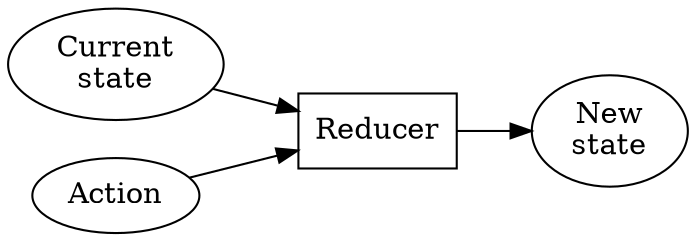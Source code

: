 digraph {
	rankdir = LR
	Currentstate [label="Current\nstate"]
	Reducer [shape=box]
	Newstate [label="New\nstate"]
	Currentstate -> Reducer
	Action -> Reducer
	Reducer -> Newstate
}